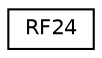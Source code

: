digraph "Graphical Class Hierarchy"
{
 // LATEX_PDF_SIZE
  edge [fontname="Helvetica",fontsize="10",labelfontname="Helvetica",labelfontsize="10"];
  node [fontname="Helvetica",fontsize="10",shape=record];
  rankdir="LR";
  Node0 [label="RF24",height=0.2,width=0.4,color="black", fillcolor="white", style="filled",URL="$class_r_f24.html",tooltip="Driver class for nRF24L01(+) 2.4GHz Wireless Transceiver."];
}
